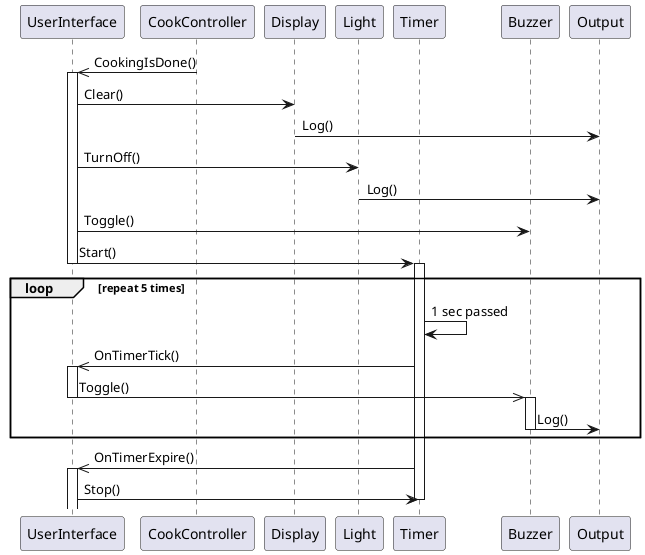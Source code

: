 @startuml
participant UserInterface
participant CookController
participant Display
participant Light
participant Timer
participant Buzzer
participant Output

UserInterface <<- CookController : CookingIsDone()
activate UserInterface
UserInterface -> Display : Clear()
Display -> Output : Log()
UserInterface -> Light : TurnOff()
Light -> Output : Log()
UserInterface -> Buzzer : Toggle()
UserInterface -> Timer : Start()
deactivate UserInterface
activate Timer
loop repeat 5 times
    Timer -> Timer : 1 sec passed
    Timer ->> UserInterface : OnTimerTick()
    activate UserInterface
    UserInterface ->> Buzzer : Toggle()
    deactivate UserInterface
    activate Buzzer
    Output <- Buzzer : Log()
    deactivate Buzzer
end loop

Timer ->> UserInterface : OnTimerExpire()
activate UserInterface
UserInterface -> Timer : Stop()
deactivate Timer
@enduml
